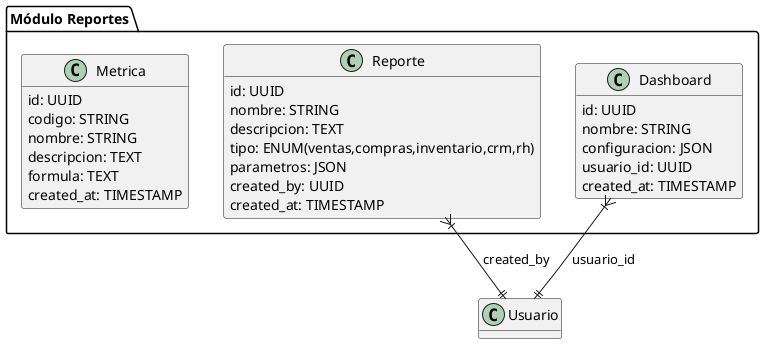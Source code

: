 @startuml Modulo_Reportes

!define TABLE_ENTITY class
hide methods
hide stereotypes

package "Módulo Reportes" {
  TABLE_ENTITY Reporte {
    {field} id: UUID
    {field} nombre: STRING
    {field} descripcion: TEXT
    {field} tipo: ENUM(ventas,compras,inventario,crm,rh)
    {field} parametros: JSON
    {field} created_by: UUID
    {field} created_at: TIMESTAMP
  }

  TABLE_ENTITY Dashboard {
    {field} id: UUID
    {field} nombre: STRING
    {field} configuracion: JSON
    {field} usuario_id: UUID
    {field} created_at: TIMESTAMP
  }

  TABLE_ENTITY Metrica {
    {field} id: UUID
    {field} codigo: STRING
    {field} nombre: STRING
    {field} descripcion: TEXT
    {field} formula: TEXT
    {field} created_at: TIMESTAMP
  }
}

' Relaciones
Reporte }|--|| Usuario : created_by
Dashboard }|--|| Usuario : usuario_id

@enduml